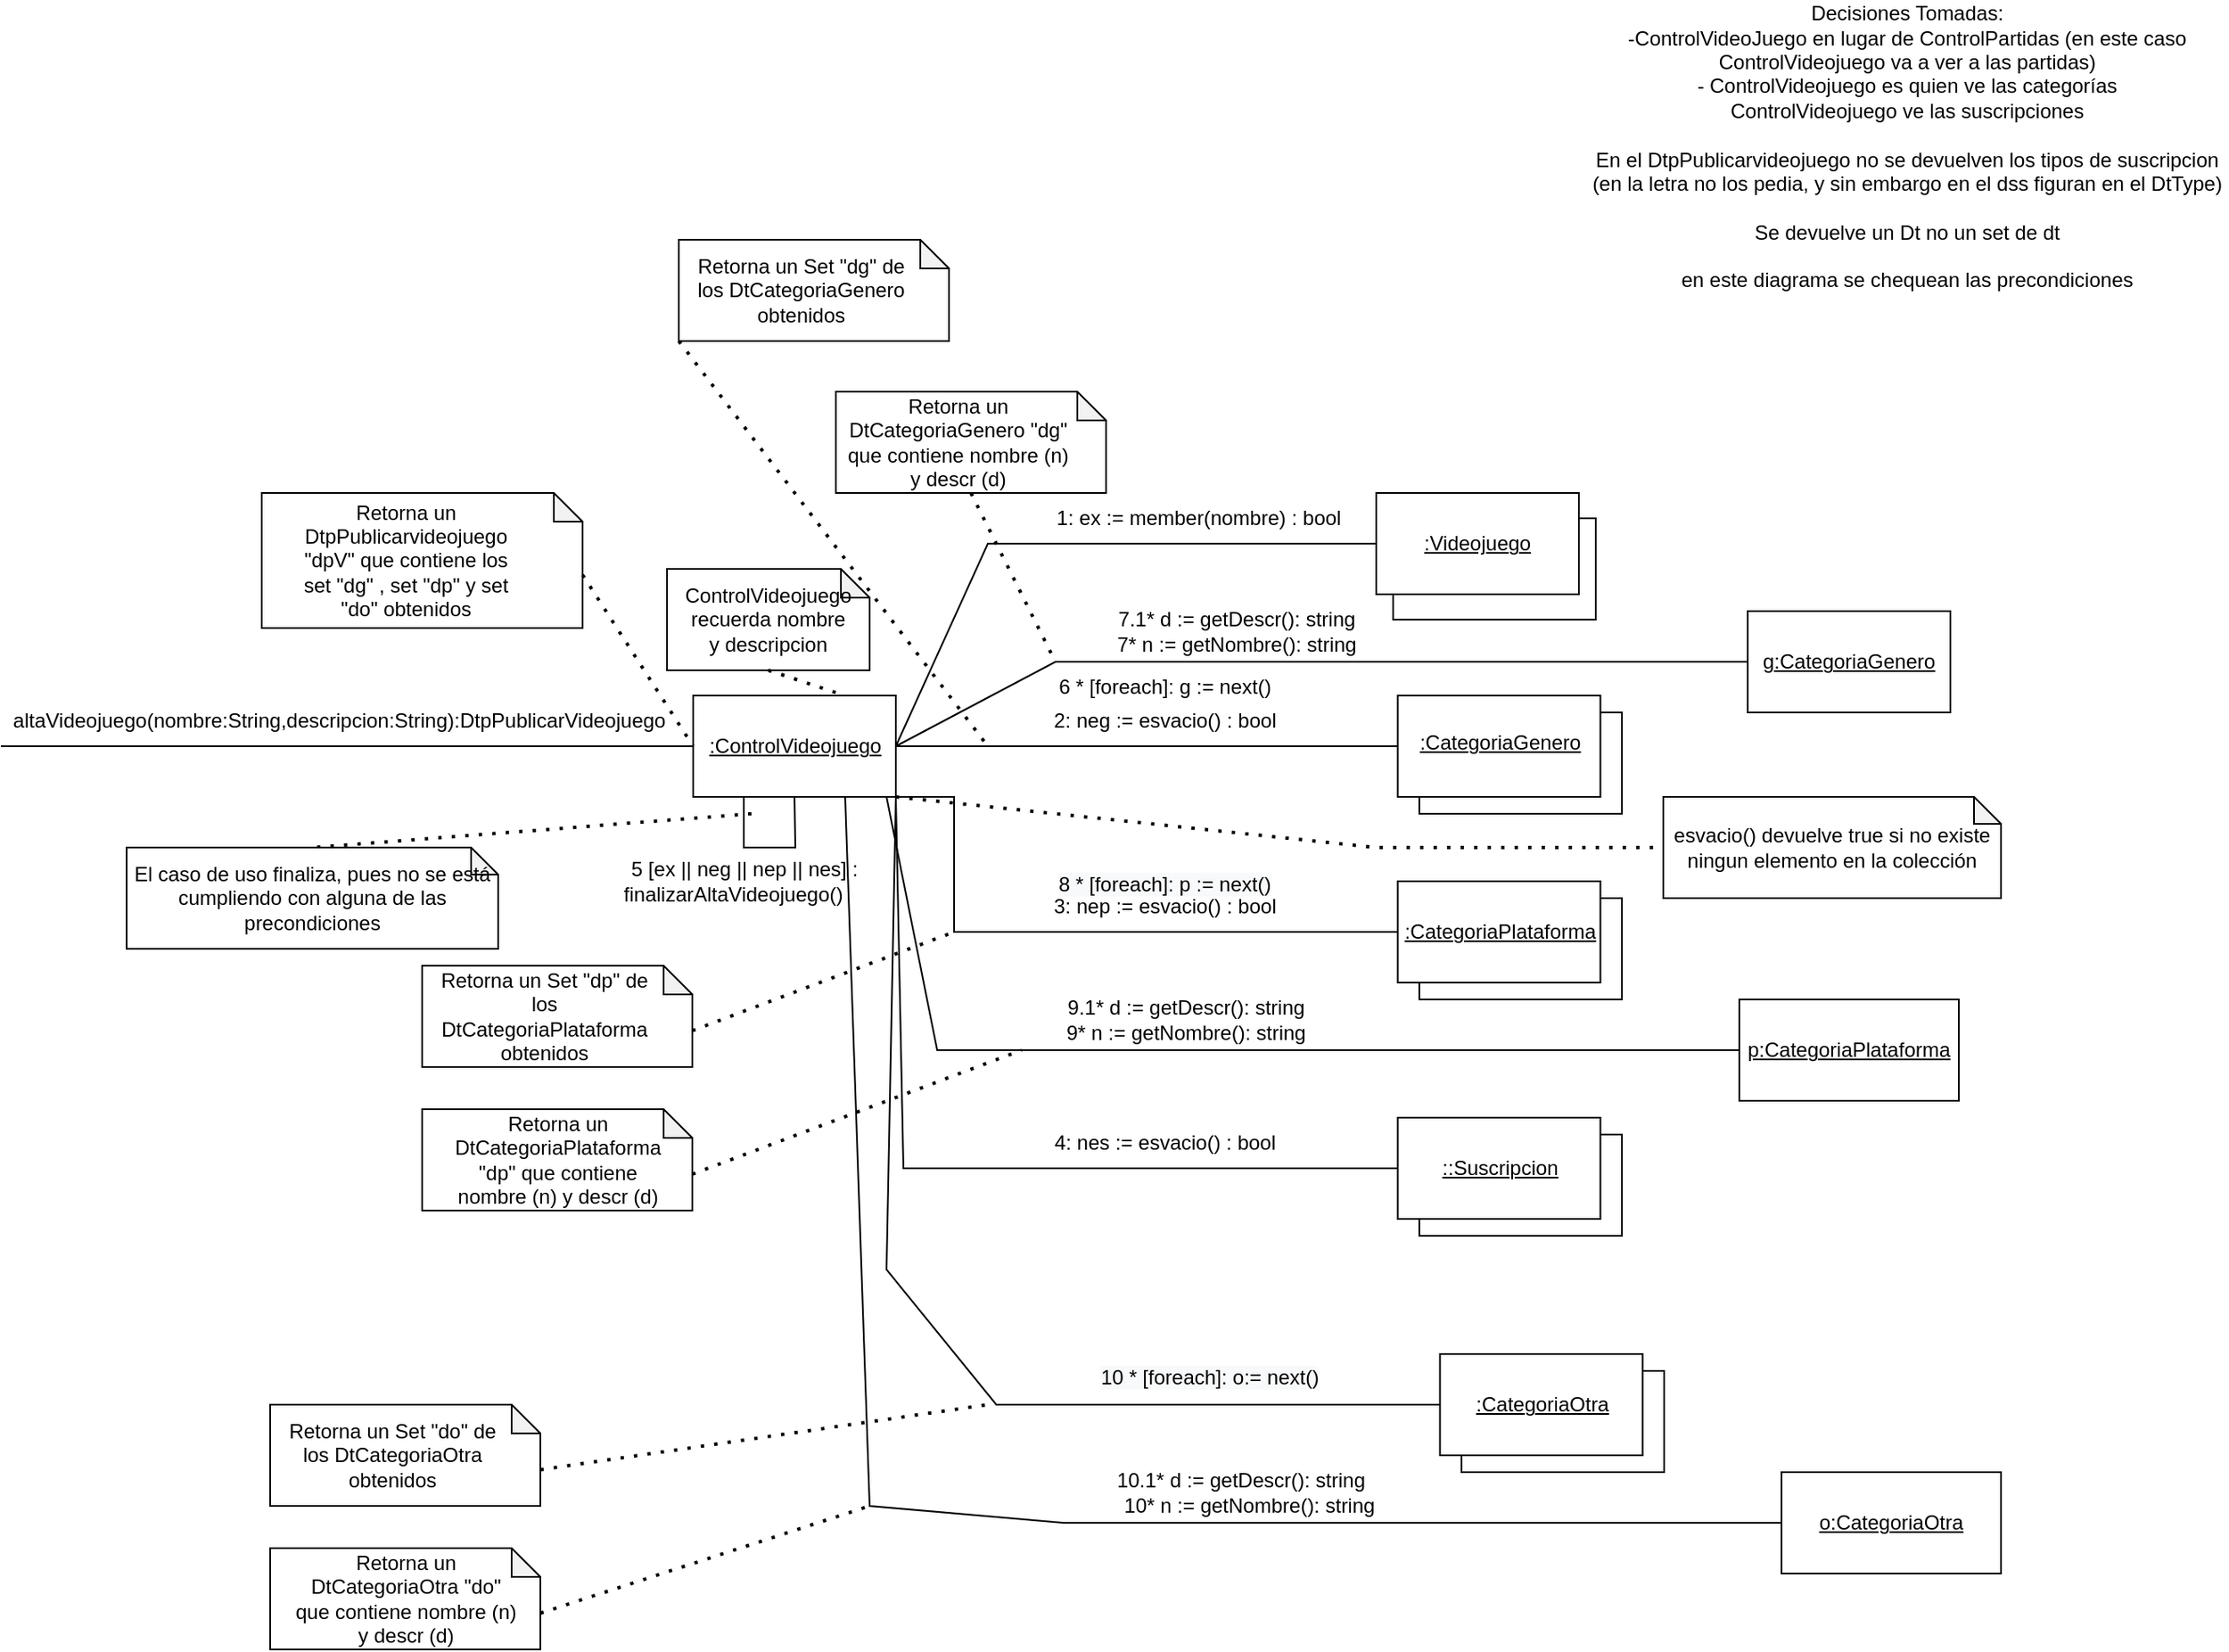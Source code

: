 <mxfile version="18.0.6" type="device"><diagram id="nLGqnXm5-cyStu_zuS19" name="Página-1"><mxGraphModel dx="2119" dy="1831" grid="1" gridSize="10" guides="1" tooltips="1" connect="1" arrows="1" fold="1" page="1" pageScale="1" pageWidth="827" pageHeight="1169" math="0" shadow="0"><root><mxCell id="0"/><mxCell id="1" parent="0"/><mxCell id="BIJhDUikxEPJ1du6gMWI-5" value="Decisiones Tomadas:&lt;br&gt;-ControlVideoJuego en lugar de ControlPartidas (en este caso ControlVideojuego va a ver a las partidas)&lt;br&gt;- ControlVideojuego es quien ve las categorías&lt;br&gt;ControlVideojuego ve las suscripciones&lt;br&gt;&lt;br&gt;En el DtpPublicarvideojuego no se devuelven los tipos de suscripcion (en la letra no los pedia, y sin embargo en el dss figuran en el DtType)&lt;br&gt;&lt;br&gt;Se devuelve un Dt no un set de dt&lt;br&gt;&lt;br&gt;en este diagrama se chequean las precondiciones" style="text;html=1;strokeColor=none;fillColor=none;align=center;verticalAlign=middle;whiteSpace=wrap;rounded=0;" parent="1" vertex="1"><mxGeometry x="125" y="-230" width="379" height="30" as="geometry"/></mxCell><mxCell id="BIJhDUikxEPJ1du6gMWI-6" value="" style="rounded=0;whiteSpace=wrap;html=1;" parent="1" vertex="1"><mxGeometry x="10" y="5" width="120" height="60" as="geometry"/></mxCell><mxCell id="BIJhDUikxEPJ1du6gMWI-7" value="&lt;u&gt;:ControlVideojuego&lt;/u&gt;" style="rounded=0;whiteSpace=wrap;html=1;" parent="1" vertex="1"><mxGeometry x="-404.5" y="110" width="120" height="60" as="geometry"/></mxCell><mxCell id="BIJhDUikxEPJ1du6gMWI-8" value="" style="endArrow=none;html=1;rounded=0;entryX=0;entryY=0.5;entryDx=0;entryDy=0;" parent="1" target="BIJhDUikxEPJ1du6gMWI-7" edge="1"><mxGeometry width="50" height="50" relative="1" as="geometry"><mxPoint x="-814.5" y="140" as="sourcePoint"/><mxPoint x="-244.5" y="320" as="targetPoint"/></mxGeometry></mxCell><mxCell id="BIJhDUikxEPJ1du6gMWI-9" value="altaVideojuego(nombre:String,descripcion:String):DtpPublicarVideojuego" style="text;html=1;strokeColor=none;fillColor=none;align=center;verticalAlign=middle;whiteSpace=wrap;rounded=0;" parent="1" vertex="1"><mxGeometry x="-644.5" y="110" width="60" height="30" as="geometry"/></mxCell><mxCell id="BIJhDUikxEPJ1du6gMWI-10" value="" style="rounded=0;whiteSpace=wrap;html=1;" parent="1" vertex="1"><mxGeometry y="-10" width="120" height="60" as="geometry"/></mxCell><mxCell id="BIJhDUikxEPJ1du6gMWI-11" value="" style="endArrow=none;html=1;rounded=0;entryX=0;entryY=0.5;entryDx=0;entryDy=0;exitX=1;exitY=0.5;exitDx=0;exitDy=0;" parent="1" source="BIJhDUikxEPJ1du6gMWI-7" target="BIJhDUikxEPJ1du6gMWI-10" edge="1"><mxGeometry width="50" height="50" relative="1" as="geometry"><mxPoint x="-264.5" y="140" as="sourcePoint"/><mxPoint x="-54.5" y="320" as="targetPoint"/><Array as="points"><mxPoint x="-230" y="20"/></Array></mxGeometry></mxCell><mxCell id="BIJhDUikxEPJ1du6gMWI-12" value="&lt;u&gt;:Videojuego&lt;/u&gt;" style="text;html=1;strokeColor=none;fillColor=none;align=center;verticalAlign=middle;whiteSpace=wrap;rounded=0;" parent="1" vertex="1"><mxGeometry x="30" y="5" width="60" height="30" as="geometry"/></mxCell><mxCell id="BIJhDUikxEPJ1du6gMWI-13" value="" style="endArrow=none;html=1;rounded=0;exitX=0.5;exitY=1;exitDx=0;exitDy=0;entryX=0.25;entryY=1;entryDx=0;entryDy=0;" parent="1" source="BIJhDUikxEPJ1du6gMWI-7" target="BIJhDUikxEPJ1du6gMWI-7" edge="1"><mxGeometry width="50" height="50" relative="1" as="geometry"><mxPoint x="-284.5" y="140" as="sourcePoint"/><mxPoint x="-484.5" y="200" as="targetPoint"/><Array as="points"><mxPoint x="-344" y="200"/><mxPoint x="-374.5" y="200"/></Array></mxGeometry></mxCell><mxCell id="BIJhDUikxEPJ1du6gMWI-14" value="1: ex := member(nombre) : bool" style="text;html=1;strokeColor=none;fillColor=none;align=center;verticalAlign=middle;whiteSpace=wrap;rounded=0;rotation=0;" parent="1" vertex="1"><mxGeometry x="-200" y="-10" width="190" height="30" as="geometry"/></mxCell><mxCell id="BIJhDUikxEPJ1du6gMWI-15" value="5 [ex || neg || nep || nes] : &lt;br&gt;finalizarAltaVideojuego()&amp;nbsp; &amp;nbsp;&amp;nbsp;" style="text;html=1;strokeColor=none;fillColor=none;align=center;verticalAlign=middle;whiteSpace=wrap;rounded=0;" parent="1" vertex="1"><mxGeometry x="-464.5" y="205" width="180" height="30" as="geometry"/></mxCell><mxCell id="BIJhDUikxEPJ1du6gMWI-16" value="" style="shape=note;whiteSpace=wrap;html=1;backgroundOutline=1;darkOpacity=0.05;size=17;" parent="1" vertex="1"><mxGeometry x="-420" y="35" width="120" height="60" as="geometry"/></mxCell><mxCell id="BIJhDUikxEPJ1du6gMWI-17" value="ControlVideojuego recuerda nombre y descripcion" style="text;html=1;strokeColor=none;fillColor=none;align=center;verticalAlign=middle;whiteSpace=wrap;rounded=0;" parent="1" vertex="1"><mxGeometry x="-390" y="50" width="60" height="30" as="geometry"/></mxCell><mxCell id="BIJhDUikxEPJ1du6gMWI-18" value="" style="endArrow=none;dashed=1;html=1;dashPattern=1 3;strokeWidth=2;rounded=0;exitX=0.5;exitY=1;exitDx=0;exitDy=0;exitPerimeter=0;entryX=0.75;entryY=0;entryDx=0;entryDy=0;" parent="1" source="BIJhDUikxEPJ1du6gMWI-16" target="BIJhDUikxEPJ1du6gMWI-7" edge="1"><mxGeometry width="50" height="50" relative="1" as="geometry"><mxPoint x="-194.5" y="300" as="sourcePoint"/><mxPoint x="-144.5" y="250" as="targetPoint"/></mxGeometry></mxCell><mxCell id="BIJhDUikxEPJ1du6gMWI-21" value="" style="rounded=0;whiteSpace=wrap;html=1;" parent="1" vertex="1"><mxGeometry x="25.5" y="120" width="120" height="60" as="geometry"/></mxCell><mxCell id="BIJhDUikxEPJ1du6gMWI-22" value="" style="rounded=0;whiteSpace=wrap;html=1;" parent="1" vertex="1"><mxGeometry x="12.75" y="110" width="120" height="60" as="geometry"/></mxCell><mxCell id="BIJhDUikxEPJ1du6gMWI-23" value="" style="endArrow=none;html=1;rounded=0;entryX=0;entryY=0.5;entryDx=0;entryDy=0;exitX=1;exitY=0.5;exitDx=0;exitDy=0;" parent="1" source="BIJhDUikxEPJ1du6gMWI-7" target="BIJhDUikxEPJ1du6gMWI-22" edge="1"><mxGeometry width="50" height="50" relative="1" as="geometry"><mxPoint x="-274.5" y="150" as="sourcePoint"/><mxPoint x="-44.5" y="330" as="targetPoint"/><Array as="points"/></mxGeometry></mxCell><mxCell id="BIJhDUikxEPJ1du6gMWI-24" value="&lt;u&gt;:CategoriaGenero&lt;/u&gt;" style="text;html=1;strokeColor=none;fillColor=none;align=center;verticalAlign=middle;whiteSpace=wrap;rounded=0;" parent="1" vertex="1"><mxGeometry x="45.5" y="125" width="54.5" height="25" as="geometry"/></mxCell><mxCell id="BIJhDUikxEPJ1du6gMWI-25" value="2: neg := esvacio() : bool" style="text;html=1;strokeColor=none;fillColor=none;align=center;verticalAlign=middle;whiteSpace=wrap;rounded=0;rotation=0;" parent="1" vertex="1"><mxGeometry x="-220" y="110" width="190" height="30" as="geometry"/></mxCell><mxCell id="BIJhDUikxEPJ1du6gMWI-26" value="" style="rounded=0;whiteSpace=wrap;html=1;" parent="1" vertex="1"><mxGeometry x="25.5" y="230" width="120" height="60" as="geometry"/></mxCell><mxCell id="BIJhDUikxEPJ1du6gMWI-27" value="" style="rounded=0;whiteSpace=wrap;html=1;" parent="1" vertex="1"><mxGeometry x="12.75" y="220" width="120" height="60" as="geometry"/></mxCell><mxCell id="BIJhDUikxEPJ1du6gMWI-28" value="&lt;u&gt;:CategoriaPlataforma&lt;/u&gt;" style="text;html=1;strokeColor=none;fillColor=none;align=center;verticalAlign=middle;whiteSpace=wrap;rounded=0;" parent="1" vertex="1"><mxGeometry x="45.5" y="237.5" width="54.5" height="25" as="geometry"/></mxCell><mxCell id="BIJhDUikxEPJ1du6gMWI-29" value="3: nep := esvacio() : bool" style="text;html=1;strokeColor=none;fillColor=none;align=center;verticalAlign=middle;whiteSpace=wrap;rounded=0;rotation=0;" parent="1" vertex="1"><mxGeometry x="-220" y="220" width="190" height="30" as="geometry"/></mxCell><mxCell id="BIJhDUikxEPJ1du6gMWI-30" value="" style="endArrow=none;html=1;rounded=0;entryX=0;entryY=0.5;entryDx=0;entryDy=0;exitX=1;exitY=1;exitDx=0;exitDy=0;" parent="1" source="BIJhDUikxEPJ1du6gMWI-7" target="BIJhDUikxEPJ1du6gMWI-27" edge="1"><mxGeometry width="50" height="50" relative="1" as="geometry"><mxPoint x="-400" y="270" as="sourcePoint"/><mxPoint x="-350" y="220" as="targetPoint"/><Array as="points"><mxPoint x="-250" y="170"/><mxPoint x="-250" y="250"/></Array></mxGeometry></mxCell><mxCell id="BIJhDUikxEPJ1du6gMWI-34" value="" style="endArrow=none;dashed=1;html=1;dashPattern=1 3;strokeWidth=2;rounded=0;entryX=0;entryY=0.5;entryDx=0;entryDy=0;entryPerimeter=0;exitX=1;exitY=1;exitDx=0;exitDy=0;" parent="1" source="BIJhDUikxEPJ1du6gMWI-7" target="BIJhDUikxEPJ1du6gMWI-36" edge="1"><mxGeometry width="50" height="50" relative="1" as="geometry"><mxPoint x="-10" y="210" as="sourcePoint"/><mxPoint x="210" y="200" as="targetPoint"/><Array as="points"><mxPoint y="200"/></Array></mxGeometry></mxCell><mxCell id="BIJhDUikxEPJ1du6gMWI-36" value="" style="shape=note;whiteSpace=wrap;html=1;backgroundOutline=1;darkOpacity=0.05;size=16;" parent="1" vertex="1"><mxGeometry x="170" y="170" width="200" height="60" as="geometry"/></mxCell><mxCell id="BIJhDUikxEPJ1du6gMWI-37" value="esvacio() devuelve true si no existe ningun elemento en la colección" style="text;html=1;strokeColor=none;fillColor=none;align=center;verticalAlign=middle;whiteSpace=wrap;rounded=0;" parent="1" vertex="1"><mxGeometry x="160" y="185" width="220" height="30" as="geometry"/></mxCell><mxCell id="BIJhDUikxEPJ1du6gMWI-38" value="" style="endArrow=none;dashed=1;html=1;dashPattern=1 3;strokeWidth=2;rounded=0;entryX=0.5;entryY=0;entryDx=0;entryDy=0;entryPerimeter=0;" parent="1" target="BIJhDUikxEPJ1du6gMWI-39" edge="1"><mxGeometry width="50" height="50" relative="1" as="geometry"><mxPoint x="-370" y="180" as="sourcePoint"/><mxPoint x="-720" y="215" as="targetPoint"/></mxGeometry></mxCell><mxCell id="BIJhDUikxEPJ1du6gMWI-39" value="" style="shape=note;whiteSpace=wrap;html=1;backgroundOutline=1;darkOpacity=0.05;size=16;" parent="1" vertex="1"><mxGeometry x="-740" y="200" width="220" height="60" as="geometry"/></mxCell><mxCell id="BIJhDUikxEPJ1du6gMWI-40" value="El caso de uso finaliza, pues no se está cumpliendo con alguna de las precondiciones" style="text;html=1;strokeColor=none;fillColor=none;align=center;verticalAlign=middle;whiteSpace=wrap;rounded=0;" parent="1" vertex="1"><mxGeometry x="-740" y="215" width="220" height="30" as="geometry"/></mxCell><mxCell id="BIJhDUikxEPJ1du6gMWI-41" value="" style="rounded=0;whiteSpace=wrap;html=1;" parent="1" vertex="1"><mxGeometry x="25.5" y="370" width="120" height="60" as="geometry"/></mxCell><mxCell id="BIJhDUikxEPJ1du6gMWI-42" value="" style="rounded=0;whiteSpace=wrap;html=1;" parent="1" vertex="1"><mxGeometry x="12.75" y="360" width="120" height="60" as="geometry"/></mxCell><mxCell id="BIJhDUikxEPJ1du6gMWI-43" value="&lt;u&gt;::Suscripcion&lt;/u&gt;" style="text;html=1;strokeColor=none;fillColor=none;align=center;verticalAlign=middle;whiteSpace=wrap;rounded=0;" parent="1" vertex="1"><mxGeometry x="45.5" y="377.5" width="54.5" height="25" as="geometry"/></mxCell><mxCell id="BIJhDUikxEPJ1du6gMWI-44" value="4: nes := esvacio() : bool" style="text;html=1;strokeColor=none;fillColor=none;align=center;verticalAlign=middle;whiteSpace=wrap;rounded=0;rotation=0;" parent="1" vertex="1"><mxGeometry x="-220" y="360" width="190" height="30" as="geometry"/></mxCell><mxCell id="BIJhDUikxEPJ1du6gMWI-45" value="" style="endArrow=none;html=1;rounded=0;entryX=0;entryY=0.5;entryDx=0;entryDy=0;exitX=1;exitY=1;exitDx=0;exitDy=0;" parent="1" source="BIJhDUikxEPJ1du6gMWI-7" target="BIJhDUikxEPJ1du6gMWI-42" edge="1"><mxGeometry width="50" height="50" relative="1" as="geometry"><mxPoint x="-284.5" y="260" as="sourcePoint"/><mxPoint x="-350" y="310" as="targetPoint"/><Array as="points"><mxPoint x="-280" y="390"/></Array></mxGeometry></mxCell><mxCell id="BIJhDUikxEPJ1du6gMWI-49" value="6 * [foreach]: g := next()" style="text;html=1;strokeColor=none;fillColor=none;align=center;verticalAlign=middle;whiteSpace=wrap;rounded=0;" parent="1" vertex="1"><mxGeometry x="-205" y="90" width="160" height="30" as="geometry"/></mxCell><mxCell id="BIJhDUikxEPJ1du6gMWI-50" value="" style="rounded=0;whiteSpace=wrap;html=1;" parent="1" vertex="1"><mxGeometry x="220" y="60" width="120" height="60" as="geometry"/></mxCell><mxCell id="BIJhDUikxEPJ1du6gMWI-51" value="" style="endArrow=none;html=1;rounded=0;exitX=1;exitY=0.5;exitDx=0;exitDy=0;entryX=0;entryY=0.5;entryDx=0;entryDy=0;" parent="1" source="BIJhDUikxEPJ1du6gMWI-7" target="BIJhDUikxEPJ1du6gMWI-50" edge="1"><mxGeometry width="50" height="50" relative="1" as="geometry"><mxPoint x="-90" y="200" as="sourcePoint"/><mxPoint x="-40" y="150" as="targetPoint"/><Array as="points"><mxPoint x="-190" y="90"/></Array></mxGeometry></mxCell><mxCell id="BIJhDUikxEPJ1du6gMWI-52" value="&lt;u&gt;g:CategoriaGenero&lt;/u&gt;" style="text;html=1;strokeColor=none;fillColor=none;align=center;verticalAlign=middle;whiteSpace=wrap;rounded=0;" parent="1" vertex="1"><mxGeometry x="250" y="75" width="60" height="30" as="geometry"/></mxCell><mxCell id="BIJhDUikxEPJ1du6gMWI-53" value="7* n := getNombre(): string" style="text;html=1;strokeColor=none;fillColor=none;align=center;verticalAlign=middle;whiteSpace=wrap;rounded=0;" parent="1" vertex="1"><mxGeometry x="-155" y="65" width="145" height="30" as="geometry"/></mxCell><mxCell id="BIJhDUikxEPJ1du6gMWI-54" value="7.1* d := getDescr(): string" style="text;html=1;strokeColor=none;fillColor=none;align=center;verticalAlign=middle;whiteSpace=wrap;rounded=0;" parent="1" vertex="1"><mxGeometry x="-155" y="50" width="145" height="30" as="geometry"/></mxCell><mxCell id="BIJhDUikxEPJ1du6gMWI-56" value="" style="shape=note;whiteSpace=wrap;html=1;backgroundOutline=1;darkOpacity=0.05;size=17;" parent="1" vertex="1"><mxGeometry x="-320" y="-70" width="160" height="60" as="geometry"/></mxCell><mxCell id="BIJhDUikxEPJ1du6gMWI-57" value="Retorna un DtCategoriaGenero &quot;dg&quot; que contiene nombre (n) y descr (d)" style="text;html=1;strokeColor=none;fillColor=none;align=center;verticalAlign=middle;whiteSpace=wrap;rounded=0;" parent="1" vertex="1"><mxGeometry x="-315" y="-55" width="135" height="30" as="geometry"/></mxCell><mxCell id="BIJhDUikxEPJ1du6gMWI-58" value="" style="endArrow=none;dashed=1;html=1;dashPattern=1 3;strokeWidth=2;rounded=0;exitX=0.5;exitY=1;exitDx=0;exitDy=0;exitPerimeter=0;" parent="1" source="BIJhDUikxEPJ1du6gMWI-56" edge="1"><mxGeometry width="50" height="50" relative="1" as="geometry"><mxPoint x="-85" y="220" as="sourcePoint"/><mxPoint x="-190" y="90" as="targetPoint"/></mxGeometry></mxCell><mxCell id="BIJhDUikxEPJ1du6gMWI-59" value="" style="endArrow=none;dashed=1;html=1;dashPattern=1 3;strokeWidth=2;rounded=0;exitX=0;exitY=1;exitDx=0;exitDy=0;exitPerimeter=0;" parent="1" source="BIJhDUikxEPJ1du6gMWI-60" edge="1"><mxGeometry width="50" height="50" relative="1" as="geometry"><mxPoint x="-380" y="-90" as="sourcePoint"/><mxPoint x="-230" y="140" as="targetPoint"/></mxGeometry></mxCell><mxCell id="BIJhDUikxEPJ1du6gMWI-60" value="" style="shape=note;whiteSpace=wrap;html=1;backgroundOutline=1;darkOpacity=0.05;size=17;" parent="1" vertex="1"><mxGeometry x="-413" y="-160" width="160" height="60" as="geometry"/></mxCell><mxCell id="BIJhDUikxEPJ1du6gMWI-61" value="Retorna un Set &quot;dg&quot; de los DtCategoriaGenero obtenidos" style="text;html=1;strokeColor=none;fillColor=none;align=center;verticalAlign=middle;whiteSpace=wrap;rounded=0;" parent="1" vertex="1"><mxGeometry x="-408" y="-145" width="135" height="30" as="geometry"/></mxCell><mxCell id="BIJhDUikxEPJ1du6gMWI-64" value="&lt;span style=&quot;color: rgb(0, 0, 0); font-family: Helvetica; font-size: 12px; font-style: normal; font-variant-ligatures: normal; font-variant-caps: normal; font-weight: 400; letter-spacing: normal; orphans: 2; text-align: center; text-indent: 0px; text-transform: none; widows: 2; word-spacing: 0px; -webkit-text-stroke-width: 0px; background-color: rgb(248, 249, 250); text-decoration-thickness: initial; text-decoration-style: initial; text-decoration-color: initial; float: none; display: inline !important;&quot;&gt;8 * [foreach]: p := next()&lt;/span&gt;" style="text;whiteSpace=wrap;html=1;" parent="1" vertex="1"><mxGeometry x="-190" y="207.5" width="150" height="30" as="geometry"/></mxCell><mxCell id="BIJhDUikxEPJ1du6gMWI-65" value="" style="rounded=0;whiteSpace=wrap;html=1;" parent="1" vertex="1"><mxGeometry x="215" y="290" width="130" height="60" as="geometry"/></mxCell><mxCell id="BIJhDUikxEPJ1du6gMWI-66" value="&lt;u&gt;p:CategoriaPlataforma&lt;/u&gt;" style="text;html=1;strokeColor=none;fillColor=none;align=center;verticalAlign=middle;whiteSpace=wrap;rounded=0;" parent="1" vertex="1"><mxGeometry x="250" y="305" width="60" height="30" as="geometry"/></mxCell><mxCell id="BIJhDUikxEPJ1du6gMWI-67" value="" style="endArrow=none;html=1;rounded=0;entryX=0;entryY=0.5;entryDx=0;entryDy=0;" parent="1" target="BIJhDUikxEPJ1du6gMWI-65" edge="1"><mxGeometry width="50" height="50" relative="1" as="geometry"><mxPoint x="-290" y="170" as="sourcePoint"/><mxPoint x="-230" y="330" as="targetPoint"/><Array as="points"><mxPoint x="-260" y="320"/><mxPoint x="-210" y="320"/></Array></mxGeometry></mxCell><mxCell id="BIJhDUikxEPJ1du6gMWI-68" value="9* n := getNombre(): string" style="text;html=1;strokeColor=none;fillColor=none;align=center;verticalAlign=middle;whiteSpace=wrap;rounded=0;" parent="1" vertex="1"><mxGeometry x="-185" y="295" width="145" height="30" as="geometry"/></mxCell><mxCell id="BIJhDUikxEPJ1du6gMWI-69" value="9.1* d := getDescr(): string" style="text;html=1;strokeColor=none;fillColor=none;align=center;verticalAlign=middle;whiteSpace=wrap;rounded=0;" parent="1" vertex="1"><mxGeometry x="-185" y="280" width="145" height="30" as="geometry"/></mxCell><mxCell id="BIJhDUikxEPJ1du6gMWI-70" value="" style="shape=note;whiteSpace=wrap;html=1;backgroundOutline=1;darkOpacity=0.05;size=17;" parent="1" vertex="1"><mxGeometry x="-565" y="355" width="160" height="60" as="geometry"/></mxCell><mxCell id="BIJhDUikxEPJ1du6gMWI-71" value="Retorna un DtCategoriaPlataforma &quot;dp&quot; que contiene nombre (n) y descr (d)" style="text;html=1;strokeColor=none;fillColor=none;align=center;verticalAlign=middle;whiteSpace=wrap;rounded=0;" parent="1" vertex="1"><mxGeometry x="-552.5" y="370" width="135" height="30" as="geometry"/></mxCell><mxCell id="BIJhDUikxEPJ1du6gMWI-72" value="" style="endArrow=none;dashed=1;html=1;dashPattern=1 3;strokeWidth=2;rounded=0;exitX=0;exitY=0;exitDx=160;exitDy=38.5;exitPerimeter=0;" parent="1" source="BIJhDUikxEPJ1du6gMWI-70" edge="1"><mxGeometry width="50" height="50" relative="1" as="geometry"><mxPoint x="-324.5" y="600" as="sourcePoint"/><mxPoint x="-210" y="320" as="targetPoint"/></mxGeometry></mxCell><mxCell id="BIJhDUikxEPJ1du6gMWI-73" value="" style="shape=note;whiteSpace=wrap;html=1;backgroundOutline=1;darkOpacity=0.05;size=17;" parent="1" vertex="1"><mxGeometry x="-565" y="270" width="160" height="60" as="geometry"/></mxCell><mxCell id="BIJhDUikxEPJ1du6gMWI-74" value="Retorna un Set &quot;dp&quot; de los DtCategoriaPlataforma obtenidos" style="text;html=1;strokeColor=none;fillColor=none;align=center;verticalAlign=middle;whiteSpace=wrap;rounded=0;" parent="1" vertex="1"><mxGeometry x="-560" y="285" width="135" height="30" as="geometry"/></mxCell><mxCell id="BIJhDUikxEPJ1du6gMWI-75" value="" style="endArrow=none;dashed=1;html=1;dashPattern=1 3;strokeWidth=2;rounded=0;exitX=0;exitY=0;exitDx=160;exitDy=38.5;exitPerimeter=0;" parent="1" source="BIJhDUikxEPJ1du6gMWI-73" edge="1"><mxGeometry width="50" height="50" relative="1" as="geometry"><mxPoint x="-90" y="340" as="sourcePoint"/><mxPoint x="-250" y="250" as="targetPoint"/></mxGeometry></mxCell><mxCell id="BIJhDUikxEPJ1du6gMWI-77" value="" style="rounded=0;whiteSpace=wrap;html=1;" parent="1" vertex="1"><mxGeometry x="50.5" y="510" width="120" height="60" as="geometry"/></mxCell><mxCell id="BIJhDUikxEPJ1du6gMWI-78" value="" style="rounded=0;whiteSpace=wrap;html=1;" parent="1" vertex="1"><mxGeometry x="37.75" y="500" width="120" height="60" as="geometry"/></mxCell><mxCell id="BIJhDUikxEPJ1du6gMWI-79" value="&lt;u&gt;:CategoriaOtra&lt;/u&gt;" style="text;html=1;strokeColor=none;fillColor=none;align=center;verticalAlign=middle;whiteSpace=wrap;rounded=0;" parent="1" vertex="1"><mxGeometry x="70.5" y="517.5" width="54.5" height="25" as="geometry"/></mxCell><mxCell id="BIJhDUikxEPJ1du6gMWI-81" value="" style="endArrow=none;html=1;rounded=0;entryX=0;entryY=0.5;entryDx=0;entryDy=0;exitX=1;exitY=1;exitDx=0;exitDy=0;" parent="1" source="BIJhDUikxEPJ1du6gMWI-7" target="BIJhDUikxEPJ1du6gMWI-78" edge="1"><mxGeometry width="50" height="50" relative="1" as="geometry"><mxPoint x="-259.5" y="450" as="sourcePoint"/><mxPoint x="-325" y="500" as="targetPoint"/><Array as="points"><mxPoint x="-290" y="450"/><mxPoint x="-225" y="530"/></Array></mxGeometry></mxCell><mxCell id="BIJhDUikxEPJ1du6gMWI-83" value="&lt;span style=&quot;color: rgb(0, 0, 0); font-family: Helvetica; font-size: 12px; font-style: normal; font-variant-ligatures: normal; font-variant-caps: normal; font-weight: 400; letter-spacing: normal; orphans: 2; text-align: center; text-indent: 0px; text-transform: none; widows: 2; word-spacing: 0px; -webkit-text-stroke-width: 0px; background-color: rgb(248, 249, 250); text-decoration-thickness: initial; text-decoration-style: initial; text-decoration-color: initial; float: none; display: inline !important;&quot;&gt;10 * [foreach]: o:= next()&lt;/span&gt;" style="text;whiteSpace=wrap;html=1;" parent="1" vertex="1"><mxGeometry x="-165" y="500" width="150" height="30" as="geometry"/></mxCell><mxCell id="BIJhDUikxEPJ1du6gMWI-84" value="" style="rounded=0;whiteSpace=wrap;html=1;" parent="1" vertex="1"><mxGeometry x="240" y="570" width="130" height="60" as="geometry"/></mxCell><mxCell id="BIJhDUikxEPJ1du6gMWI-85" value="&lt;u&gt;o:CategoriaOtra&lt;/u&gt;" style="text;html=1;strokeColor=none;fillColor=none;align=center;verticalAlign=middle;whiteSpace=wrap;rounded=0;" parent="1" vertex="1"><mxGeometry x="275" y="585" width="60" height="30" as="geometry"/></mxCell><mxCell id="BIJhDUikxEPJ1du6gMWI-86" value="" style="endArrow=none;html=1;rounded=0;entryX=0;entryY=0.5;entryDx=0;entryDy=0;exitX=0.75;exitY=1;exitDx=0;exitDy=0;" parent="1" source="BIJhDUikxEPJ1du6gMWI-7" target="BIJhDUikxEPJ1du6gMWI-84" edge="1"><mxGeometry width="50" height="50" relative="1" as="geometry"><mxPoint x="-265.0" y="450" as="sourcePoint"/><mxPoint x="-205" y="610" as="targetPoint"/><Array as="points"><mxPoint x="-300" y="590"/><mxPoint x="-185" y="600"/></Array></mxGeometry></mxCell><mxCell id="BIJhDUikxEPJ1du6gMWI-87" value="10* n := getNombre(): string" style="text;html=1;strokeColor=none;fillColor=none;align=center;verticalAlign=middle;whiteSpace=wrap;rounded=0;" parent="1" vertex="1"><mxGeometry x="-160" y="575" width="170" height="30" as="geometry"/></mxCell><mxCell id="BIJhDUikxEPJ1du6gMWI-88" value="10.1* d := getDescr(): string" style="text;html=1;strokeColor=none;fillColor=none;align=center;verticalAlign=middle;whiteSpace=wrap;rounded=0;" parent="1" vertex="1"><mxGeometry x="-160" y="560" width="160" height="30" as="geometry"/></mxCell><mxCell id="BIJhDUikxEPJ1du6gMWI-89" value="" style="shape=note;whiteSpace=wrap;html=1;backgroundOutline=1;darkOpacity=0.05;size=17;" parent="1" vertex="1"><mxGeometry x="-655" y="615" width="160" height="60" as="geometry"/></mxCell><mxCell id="BIJhDUikxEPJ1du6gMWI-90" value="Retorna un DtCategoriaOtra &quot;do&quot; que contiene nombre (n) y descr (d)" style="text;html=1;strokeColor=none;fillColor=none;align=center;verticalAlign=middle;whiteSpace=wrap;rounded=0;" parent="1" vertex="1"><mxGeometry x="-642.5" y="630" width="135" height="30" as="geometry"/></mxCell><mxCell id="BIJhDUikxEPJ1du6gMWI-91" value="" style="endArrow=none;dashed=1;html=1;dashPattern=1 3;strokeWidth=2;rounded=0;exitX=0;exitY=0;exitDx=160;exitDy=38.5;exitPerimeter=0;" parent="1" source="BIJhDUikxEPJ1du6gMWI-89" edge="1"><mxGeometry width="50" height="50" relative="1" as="geometry"><mxPoint x="-414.5" y="860" as="sourcePoint"/><mxPoint x="-300" y="590" as="targetPoint"/></mxGeometry></mxCell><mxCell id="BIJhDUikxEPJ1du6gMWI-92" value="" style="shape=note;whiteSpace=wrap;html=1;backgroundOutline=1;darkOpacity=0.05;size=17;" parent="1" vertex="1"><mxGeometry x="-655" y="530" width="160" height="60" as="geometry"/></mxCell><mxCell id="BIJhDUikxEPJ1du6gMWI-93" value="Retorna un Set &quot;do&quot; de los DtCategoriaOtra obtenidos" style="text;html=1;strokeColor=none;fillColor=none;align=center;verticalAlign=middle;whiteSpace=wrap;rounded=0;" parent="1" vertex="1"><mxGeometry x="-650" y="545" width="135" height="30" as="geometry"/></mxCell><mxCell id="BIJhDUikxEPJ1du6gMWI-94" value="" style="endArrow=none;dashed=1;html=1;dashPattern=1 3;strokeWidth=2;rounded=0;exitX=0;exitY=0;exitDx=160;exitDy=38.5;exitPerimeter=0;" parent="1" source="BIJhDUikxEPJ1du6gMWI-92" edge="1"><mxGeometry width="50" height="50" relative="1" as="geometry"><mxPoint x="-485.0" y="663.5" as="sourcePoint"/><mxPoint x="-230" y="530" as="targetPoint"/></mxGeometry></mxCell><mxCell id="BIJhDUikxEPJ1du6gMWI-95" value="" style="shape=note;whiteSpace=wrap;html=1;backgroundOutline=1;darkOpacity=0.05;size=17;" parent="1" vertex="1"><mxGeometry x="-660" y="-10" width="190" height="80" as="geometry"/></mxCell><mxCell id="BIJhDUikxEPJ1du6gMWI-96" value="Retorna un DtpPublicarvideojuego &quot;dpV&quot; que contiene los set &quot;dg&quot; , set &quot;dp&quot; y set &quot;do&quot; obtenidos" style="text;html=1;strokeColor=none;fillColor=none;align=center;verticalAlign=middle;whiteSpace=wrap;rounded=0;" parent="1" vertex="1"><mxGeometry x="-642.5" y="15" width="135" height="30" as="geometry"/></mxCell><mxCell id="BIJhDUikxEPJ1du6gMWI-97" value="" style="endArrow=none;dashed=1;html=1;dashPattern=1 3;strokeWidth=2;rounded=0;exitX=0;exitY=0;exitDx=190;exitDy=48.5;exitPerimeter=0;entryX=0;entryY=0.5;entryDx=0;entryDy=0;" parent="1" source="BIJhDUikxEPJ1du6gMWI-95" target="BIJhDUikxEPJ1du6gMWI-7" edge="1"><mxGeometry width="50" height="50" relative="1" as="geometry"><mxPoint x="-155" y="60" as="sourcePoint"/><mxPoint x="-315.0" y="-30" as="targetPoint"/></mxGeometry></mxCell></root></mxGraphModel></diagram></mxfile>